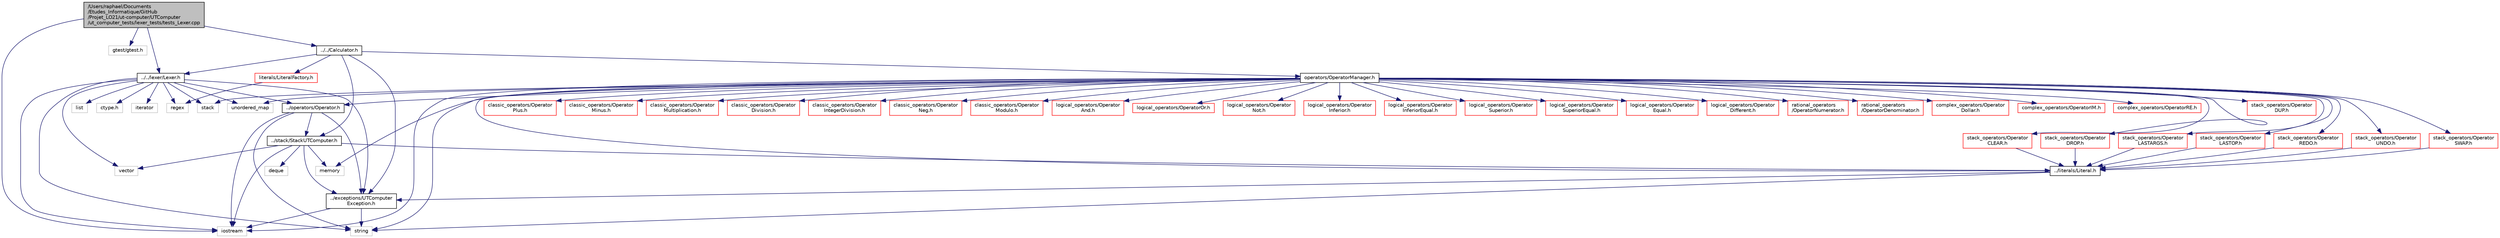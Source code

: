 digraph "/Users/raphael/Documents/Etudes_Informatique/GitHub/Projet_LO21/ut-computer/UTComputer/ut_computer_tests/lexer_tests/tests_Lexer.cpp"
{
  edge [fontname="Helvetica",fontsize="10",labelfontname="Helvetica",labelfontsize="10"];
  node [fontname="Helvetica",fontsize="10",shape=record];
  Node1 [label="/Users/raphael/Documents\l/Etudes_Informatique/GitHub\l/Projet_LO21/ut-computer/UTComputer\l/ut_computer_tests/lexer_tests/tests_Lexer.cpp",height=0.2,width=0.4,color="black", fillcolor="grey75", style="filled", fontcolor="black"];
  Node1 -> Node2 [color="midnightblue",fontsize="10",style="solid",fontname="Helvetica"];
  Node2 [label="iostream",height=0.2,width=0.4,color="grey75", fillcolor="white", style="filled"];
  Node1 -> Node3 [color="midnightblue",fontsize="10",style="solid",fontname="Helvetica"];
  Node3 [label="gtest/gtest.h",height=0.2,width=0.4,color="grey75", fillcolor="white", style="filled"];
  Node1 -> Node4 [color="midnightblue",fontsize="10",style="solid",fontname="Helvetica"];
  Node4 [label="../../lexer/Lexer.h",height=0.2,width=0.4,color="black", fillcolor="white", style="filled",URL="$_lexer_8h.html",tooltip="File containing the LexerUTComputer class. "];
  Node4 -> Node2 [color="midnightblue",fontsize="10",style="solid",fontname="Helvetica"];
  Node4 -> Node5 [color="midnightblue",fontsize="10",style="solid",fontname="Helvetica"];
  Node5 [label="string",height=0.2,width=0.4,color="grey75", fillcolor="white", style="filled"];
  Node4 -> Node6 [color="midnightblue",fontsize="10",style="solid",fontname="Helvetica"];
  Node6 [label="vector",height=0.2,width=0.4,color="grey75", fillcolor="white", style="filled"];
  Node4 -> Node7 [color="midnightblue",fontsize="10",style="solid",fontname="Helvetica"];
  Node7 [label="list",height=0.2,width=0.4,color="grey75", fillcolor="white", style="filled"];
  Node4 -> Node8 [color="midnightblue",fontsize="10",style="solid",fontname="Helvetica"];
  Node8 [label="stack",height=0.2,width=0.4,color="grey75", fillcolor="white", style="filled"];
  Node4 -> Node9 [color="midnightblue",fontsize="10",style="solid",fontname="Helvetica"];
  Node9 [label="regex",height=0.2,width=0.4,color="grey75", fillcolor="white", style="filled"];
  Node4 -> Node10 [color="midnightblue",fontsize="10",style="solid",fontname="Helvetica"];
  Node10 [label="ctype.h",height=0.2,width=0.4,color="grey75", fillcolor="white", style="filled"];
  Node4 -> Node11 [color="midnightblue",fontsize="10",style="solid",fontname="Helvetica"];
  Node11 [label="iterator",height=0.2,width=0.4,color="grey75", fillcolor="white", style="filled"];
  Node4 -> Node12 [color="midnightblue",fontsize="10",style="solid",fontname="Helvetica"];
  Node12 [label="unordered_map",height=0.2,width=0.4,color="grey75", fillcolor="white", style="filled"];
  Node4 -> Node13 [color="midnightblue",fontsize="10",style="solid",fontname="Helvetica"];
  Node13 [label="../operators/Operator.h",height=0.2,width=0.4,color="black", fillcolor="white", style="filled",URL="$_operator_8h.html"];
  Node13 -> Node2 [color="midnightblue",fontsize="10",style="solid",fontname="Helvetica"];
  Node13 -> Node5 [color="midnightblue",fontsize="10",style="solid",fontname="Helvetica"];
  Node13 -> Node14 [color="midnightblue",fontsize="10",style="solid",fontname="Helvetica"];
  Node14 [label="../stack/StackUTComputer.h",height=0.2,width=0.4,color="black", fillcolor="white", style="filled",URL="$_stack_u_t_computer_8h.html"];
  Node14 -> Node2 [color="midnightblue",fontsize="10",style="solid",fontname="Helvetica"];
  Node14 -> Node15 [color="midnightblue",fontsize="10",style="solid",fontname="Helvetica"];
  Node15 [label="deque",height=0.2,width=0.4,color="grey75", fillcolor="white", style="filled"];
  Node14 -> Node16 [color="midnightblue",fontsize="10",style="solid",fontname="Helvetica"];
  Node16 [label="memory",height=0.2,width=0.4,color="grey75", fillcolor="white", style="filled"];
  Node14 -> Node6 [color="midnightblue",fontsize="10",style="solid",fontname="Helvetica"];
  Node14 -> Node17 [color="midnightblue",fontsize="10",style="solid",fontname="Helvetica"];
  Node17 [label="../exceptions/UTComputer\lException.h",height=0.2,width=0.4,color="black", fillcolor="white", style="filled",URL="$_u_t_computer_exception_8h.html"];
  Node17 -> Node2 [color="midnightblue",fontsize="10",style="solid",fontname="Helvetica"];
  Node17 -> Node5 [color="midnightblue",fontsize="10",style="solid",fontname="Helvetica"];
  Node14 -> Node18 [color="midnightblue",fontsize="10",style="solid",fontname="Helvetica"];
  Node18 [label="../literals/Literal.h",height=0.2,width=0.4,color="black", fillcolor="white", style="filled",URL="$_literal_8h.html"];
  Node18 -> Node5 [color="midnightblue",fontsize="10",style="solid",fontname="Helvetica"];
  Node18 -> Node17 [color="midnightblue",fontsize="10",style="solid",fontname="Helvetica"];
  Node13 -> Node17 [color="midnightblue",fontsize="10",style="solid",fontname="Helvetica"];
  Node4 -> Node17 [color="midnightblue",fontsize="10",style="solid",fontname="Helvetica"];
  Node1 -> Node19 [color="midnightblue",fontsize="10",style="solid",fontname="Helvetica"];
  Node19 [label="../../Calculator.h",height=0.2,width=0.4,color="black", fillcolor="white", style="filled",URL="$_calculator_8h.html"];
  Node19 -> Node17 [color="midnightblue",fontsize="10",style="solid",fontname="Helvetica"];
  Node19 -> Node20 [color="midnightblue",fontsize="10",style="solid",fontname="Helvetica"];
  Node20 [label="operators/OperatorManager.h",height=0.2,width=0.4,color="black", fillcolor="white", style="filled",URL="$_operator_manager_8h.html"];
  Node20 -> Node2 [color="midnightblue",fontsize="10",style="solid",fontname="Helvetica"];
  Node20 -> Node8 [color="midnightblue",fontsize="10",style="solid",fontname="Helvetica"];
  Node20 -> Node12 [color="midnightblue",fontsize="10",style="solid",fontname="Helvetica"];
  Node20 -> Node5 [color="midnightblue",fontsize="10",style="solid",fontname="Helvetica"];
  Node20 -> Node16 [color="midnightblue",fontsize="10",style="solid",fontname="Helvetica"];
  Node20 -> Node18 [color="midnightblue",fontsize="10",style="solid",fontname="Helvetica"];
  Node20 -> Node13 [color="midnightblue",fontsize="10",style="solid",fontname="Helvetica"];
  Node20 -> Node21 [color="midnightblue",fontsize="10",style="solid",fontname="Helvetica"];
  Node21 [label="classic_operators/Operator\lPlus.h",height=0.2,width=0.4,color="red", fillcolor="white", style="filled",URL="$_operator_plus_8h.html"];
  Node20 -> Node22 [color="midnightblue",fontsize="10",style="solid",fontname="Helvetica"];
  Node22 [label="classic_operators/Operator\lMinus.h",height=0.2,width=0.4,color="red", fillcolor="white", style="filled",URL="$_operator_minus_8h.html"];
  Node20 -> Node23 [color="midnightblue",fontsize="10",style="solid",fontname="Helvetica"];
  Node23 [label="classic_operators/Operator\lMultiplication.h",height=0.2,width=0.4,color="red", fillcolor="white", style="filled",URL="$_operator_multiplication_8h.html"];
  Node20 -> Node24 [color="midnightblue",fontsize="10",style="solid",fontname="Helvetica"];
  Node24 [label="classic_operators/Operator\lDivision.h",height=0.2,width=0.4,color="red", fillcolor="white", style="filled",URL="$_operator_division_8h.html"];
  Node20 -> Node25 [color="midnightblue",fontsize="10",style="solid",fontname="Helvetica"];
  Node25 [label="classic_operators/Operator\lIntegerDivision.h",height=0.2,width=0.4,color="red", fillcolor="white", style="filled",URL="$_operator_integer_division_8h.html"];
  Node20 -> Node26 [color="midnightblue",fontsize="10",style="solid",fontname="Helvetica"];
  Node26 [label="classic_operators/Operator\lNeg.h",height=0.2,width=0.4,color="red", fillcolor="white", style="filled",URL="$_operator_neg_8h.html"];
  Node20 -> Node27 [color="midnightblue",fontsize="10",style="solid",fontname="Helvetica"];
  Node27 [label="classic_operators/Operator\lModulo.h",height=0.2,width=0.4,color="red", fillcolor="white", style="filled",URL="$_operator_modulo_8h.html"];
  Node20 -> Node28 [color="midnightblue",fontsize="10",style="solid",fontname="Helvetica"];
  Node28 [label="logical_operators/Operator\lAnd.h",height=0.2,width=0.4,color="red", fillcolor="white", style="filled",URL="$_operator_and_8h.html"];
  Node20 -> Node29 [color="midnightblue",fontsize="10",style="solid",fontname="Helvetica"];
  Node29 [label="logical_operators/OperatorOr.h",height=0.2,width=0.4,color="red", fillcolor="white", style="filled",URL="$_operator_or_8h.html"];
  Node20 -> Node30 [color="midnightblue",fontsize="10",style="solid",fontname="Helvetica"];
  Node30 [label="logical_operators/Operator\lNot.h",height=0.2,width=0.4,color="red", fillcolor="white", style="filled",URL="$_operator_not_8h.html"];
  Node20 -> Node31 [color="midnightblue",fontsize="10",style="solid",fontname="Helvetica"];
  Node31 [label="logical_operators/Operator\lInferior.h",height=0.2,width=0.4,color="red", fillcolor="white", style="filled",URL="$_operator_inferior_8h.html"];
  Node20 -> Node32 [color="midnightblue",fontsize="10",style="solid",fontname="Helvetica"];
  Node32 [label="logical_operators/Operator\lInferiorEqual.h",height=0.2,width=0.4,color="red", fillcolor="white", style="filled",URL="$_operator_inferior_equal_8h.html"];
  Node20 -> Node33 [color="midnightblue",fontsize="10",style="solid",fontname="Helvetica"];
  Node33 [label="logical_operators/Operator\lSuperior.h",height=0.2,width=0.4,color="red", fillcolor="white", style="filled",URL="$_operator_superior_8h.html"];
  Node20 -> Node34 [color="midnightblue",fontsize="10",style="solid",fontname="Helvetica"];
  Node34 [label="logical_operators/Operator\lSuperiorEqual.h",height=0.2,width=0.4,color="red", fillcolor="white", style="filled",URL="$_operator_superior_equal_8h.html"];
  Node20 -> Node35 [color="midnightblue",fontsize="10",style="solid",fontname="Helvetica"];
  Node35 [label="logical_operators/Operator\lEqual.h",height=0.2,width=0.4,color="red", fillcolor="white", style="filled",URL="$_operator_equal_8h.html"];
  Node20 -> Node36 [color="midnightblue",fontsize="10",style="solid",fontname="Helvetica"];
  Node36 [label="logical_operators/Operator\lDifferent.h",height=0.2,width=0.4,color="red", fillcolor="white", style="filled",URL="$_operator_different_8h.html"];
  Node20 -> Node37 [color="midnightblue",fontsize="10",style="solid",fontname="Helvetica"];
  Node37 [label="rational_operators\l/OperatorNumerator.h",height=0.2,width=0.4,color="red", fillcolor="white", style="filled",URL="$_operator_numerator_8h.html"];
  Node20 -> Node38 [color="midnightblue",fontsize="10",style="solid",fontname="Helvetica"];
  Node38 [label="rational_operators\l/OperatorDenominator.h",height=0.2,width=0.4,color="red", fillcolor="white", style="filled",URL="$_operator_denominator_8h.html"];
  Node20 -> Node39 [color="midnightblue",fontsize="10",style="solid",fontname="Helvetica"];
  Node39 [label="complex_operators/Operator\lDollar.h",height=0.2,width=0.4,color="red", fillcolor="white", style="filled",URL="$_operator_dollar_8h.html"];
  Node20 -> Node40 [color="midnightblue",fontsize="10",style="solid",fontname="Helvetica"];
  Node40 [label="complex_operators/OperatorIM.h",height=0.2,width=0.4,color="red", fillcolor="white", style="filled",URL="$_operator_i_m_8h.html"];
  Node20 -> Node41 [color="midnightblue",fontsize="10",style="solid",fontname="Helvetica"];
  Node41 [label="complex_operators/OperatorRE.h",height=0.2,width=0.4,color="red", fillcolor="white", style="filled",URL="$_operator_r_e_8h.html"];
  Node20 -> Node42 [color="midnightblue",fontsize="10",style="solid",fontname="Helvetica"];
  Node42 [label="stack_operators/Operator\lCLEAR.h",height=0.2,width=0.4,color="red", fillcolor="white", style="filled",URL="$_operator_c_l_e_a_r_8h.html"];
  Node42 -> Node18 [color="midnightblue",fontsize="10",style="solid",fontname="Helvetica"];
  Node20 -> Node43 [color="midnightblue",fontsize="10",style="solid",fontname="Helvetica"];
  Node43 [label="stack_operators/Operator\lDROP.h",height=0.2,width=0.4,color="red", fillcolor="white", style="filled",URL="$_operator_d_r_o_p_8h.html"];
  Node43 -> Node18 [color="midnightblue",fontsize="10",style="solid",fontname="Helvetica"];
  Node20 -> Node44 [color="midnightblue",fontsize="10",style="solid",fontname="Helvetica"];
  Node44 [label="stack_operators/Operator\lDUP.h",height=0.2,width=0.4,color="red", fillcolor="white", style="filled",URL="$_operator_d_u_p_8h.html"];
  Node20 -> Node45 [color="midnightblue",fontsize="10",style="solid",fontname="Helvetica"];
  Node45 [label="stack_operators/Operator\lLASTARGS.h",height=0.2,width=0.4,color="red", fillcolor="white", style="filled",URL="$_operator_l_a_s_t_a_r_g_s_8h.html"];
  Node45 -> Node18 [color="midnightblue",fontsize="10",style="solid",fontname="Helvetica"];
  Node20 -> Node46 [color="midnightblue",fontsize="10",style="solid",fontname="Helvetica"];
  Node46 [label="stack_operators/Operator\lLASTOP.h",height=0.2,width=0.4,color="red", fillcolor="white", style="filled",URL="$_operator_l_a_s_t_o_p_8h.html"];
  Node46 -> Node18 [color="midnightblue",fontsize="10",style="solid",fontname="Helvetica"];
  Node20 -> Node47 [color="midnightblue",fontsize="10",style="solid",fontname="Helvetica"];
  Node47 [label="stack_operators/Operator\lREDO.h",height=0.2,width=0.4,color="red", fillcolor="white", style="filled",URL="$_operator_r_e_d_o_8h.html"];
  Node47 -> Node18 [color="midnightblue",fontsize="10",style="solid",fontname="Helvetica"];
  Node20 -> Node48 [color="midnightblue",fontsize="10",style="solid",fontname="Helvetica"];
  Node48 [label="stack_operators/Operator\lUNDO.h",height=0.2,width=0.4,color="red", fillcolor="white", style="filled",URL="$_operator_u_n_d_o_8h.html"];
  Node48 -> Node18 [color="midnightblue",fontsize="10",style="solid",fontname="Helvetica"];
  Node20 -> Node49 [color="midnightblue",fontsize="10",style="solid",fontname="Helvetica"];
  Node49 [label="stack_operators/Operator\lSWAP.h",height=0.2,width=0.4,color="red", fillcolor="white", style="filled",URL="$_operator_s_w_a_p_8h.html"];
  Node49 -> Node18 [color="midnightblue",fontsize="10",style="solid",fontname="Helvetica"];
  Node19 -> Node14 [color="midnightblue",fontsize="10",style="solid",fontname="Helvetica"];
  Node19 -> Node4 [color="midnightblue",fontsize="10",style="solid",fontname="Helvetica"];
  Node19 -> Node50 [color="midnightblue",fontsize="10",style="solid",fontname="Helvetica"];
  Node50 [label="literals/LiteralFactory.h",height=0.2,width=0.4,color="red", fillcolor="white", style="filled",URL="$_literal_factory_8h.html"];
  Node50 -> Node9 [color="midnightblue",fontsize="10",style="solid",fontname="Helvetica"];
}
